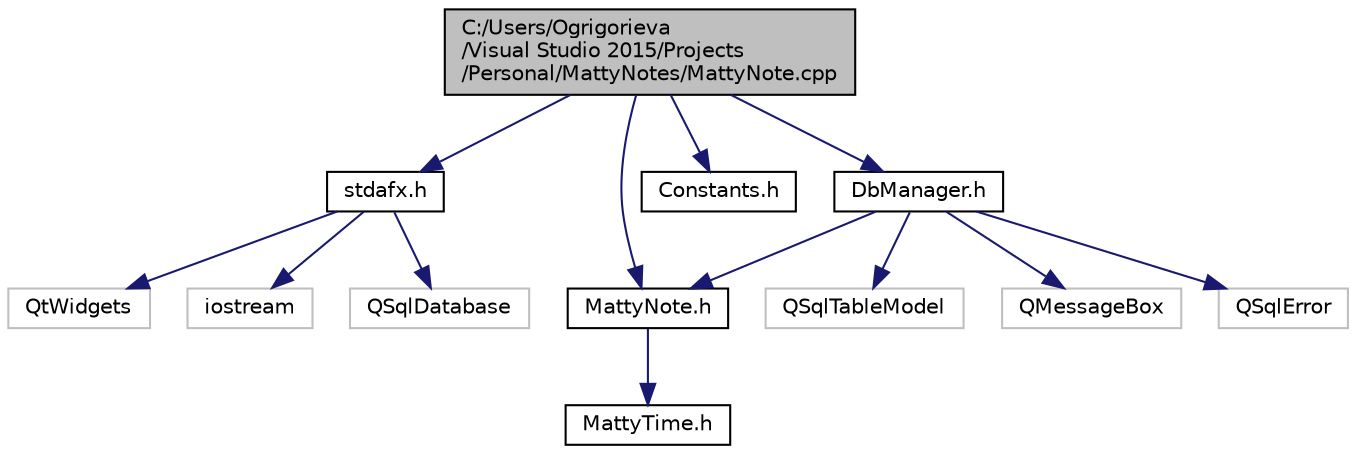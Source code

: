 digraph "C:/Users/Ogrigorieva/Visual Studio 2015/Projects/Personal/MattyNotes/MattyNote.cpp"
{
  edge [fontname="Helvetica",fontsize="10",labelfontname="Helvetica",labelfontsize="10"];
  node [fontname="Helvetica",fontsize="10",shape=record];
  Node0 [label="C:/Users/Ogrigorieva\l/Visual Studio 2015/Projects\l/Personal/MattyNotes/MattyNote.cpp",height=0.2,width=0.4,color="black", fillcolor="grey75", style="filled", fontcolor="black"];
  Node0 -> Node1 [color="midnightblue",fontsize="10",style="solid"];
  Node1 [label="stdafx.h",height=0.2,width=0.4,color="black", fillcolor="white", style="filled",URL="$stdafx_8h.html"];
  Node1 -> Node2 [color="midnightblue",fontsize="10",style="solid"];
  Node2 [label="QtWidgets",height=0.2,width=0.4,color="grey75", fillcolor="white", style="filled"];
  Node1 -> Node3 [color="midnightblue",fontsize="10",style="solid"];
  Node3 [label="iostream",height=0.2,width=0.4,color="grey75", fillcolor="white", style="filled"];
  Node1 -> Node4 [color="midnightblue",fontsize="10",style="solid"];
  Node4 [label="QSqlDatabase",height=0.2,width=0.4,color="grey75", fillcolor="white", style="filled"];
  Node0 -> Node5 [color="midnightblue",fontsize="10",style="solid"];
  Node5 [label="MattyNote.h",height=0.2,width=0.4,color="black", fillcolor="white", style="filled",URL="$MattyNote_8h.html"];
  Node5 -> Node6 [color="midnightblue",fontsize="10",style="solid"];
  Node6 [label="MattyTime.h",height=0.2,width=0.4,color="black", fillcolor="white", style="filled",URL="$MattyTime_8h.html"];
  Node0 -> Node7 [color="midnightblue",fontsize="10",style="solid"];
  Node7 [label="Constants.h",height=0.2,width=0.4,color="black", fillcolor="white", style="filled",URL="$Constants_8h.html"];
  Node0 -> Node8 [color="midnightblue",fontsize="10",style="solid"];
  Node8 [label="DbManager.h",height=0.2,width=0.4,color="black", fillcolor="white", style="filled",URL="$DbManager_8h.html"];
  Node8 -> Node5 [color="midnightblue",fontsize="10",style="solid"];
  Node8 -> Node9 [color="midnightblue",fontsize="10",style="solid"];
  Node9 [label="QSqlTableModel",height=0.2,width=0.4,color="grey75", fillcolor="white", style="filled"];
  Node8 -> Node10 [color="midnightblue",fontsize="10",style="solid"];
  Node10 [label="QMessageBox",height=0.2,width=0.4,color="grey75", fillcolor="white", style="filled"];
  Node8 -> Node11 [color="midnightblue",fontsize="10",style="solid"];
  Node11 [label="QSqlError",height=0.2,width=0.4,color="grey75", fillcolor="white", style="filled"];
}
